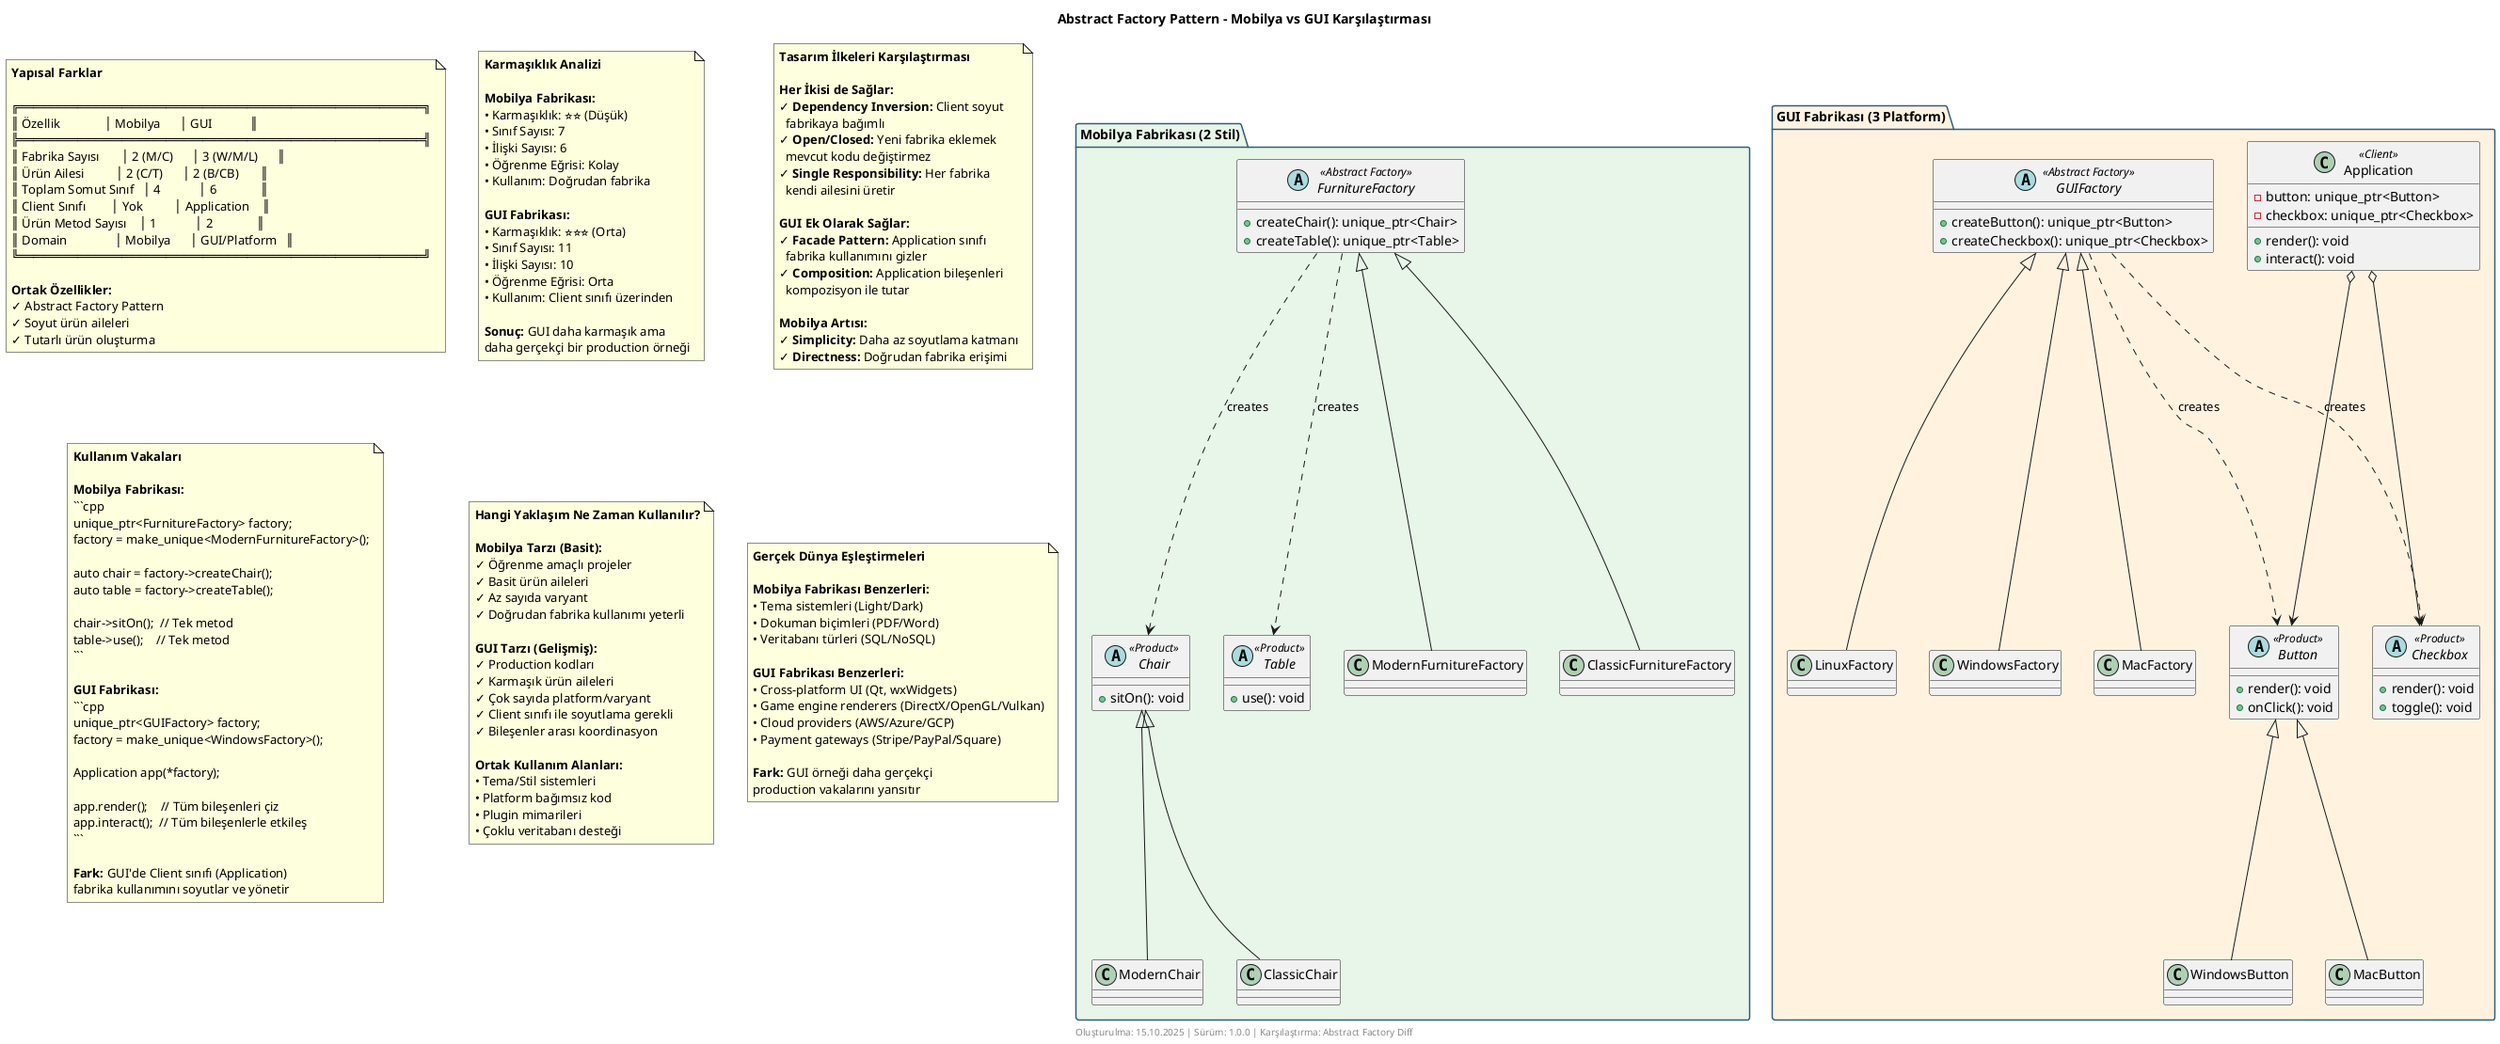 @startuml abstract-factory-comparison-diff
/'
 * @file abstract-factory-comparison-diff.puml
 * @brief mobilya ve GUI fabrikalarının karşılaştırmalı analizi
 * @author Muhammed Kayra Bulut
 * @date 15.10.2025
 * @version 1.0.0
 * 
 * @description bu diyagram iki farklı abstract factory uygulamasını
 *              yan yana karşılaştırır ve aralarındaki yapısal farkları,
 *              benzerlikleri ve kullanım vakalarını gösterir
 * 
 * @pattern Abstract Factory (Creational)
 * @comparison Furniture Factory vs GUI Factory
 '/

title Abstract Factory Pattern - Mobilya vs GUI Karşılaştırması

skinparam backgroundColor #FFFFFF
skinparam shadowing false

skinparam package {
    BackgroundColor #E8F4F8
    BorderColor #2C5F7C
}

' ========== Mobilya Fabrikası Yapısı ==========

package "Mobilya Fabrikası (2 Stil)" #E8F5E9 {
    
    abstract class "FurnitureFactory" as FF1 <<Abstract Factory>> {
        + createChair(): unique_ptr<Chair>
        + createTable(): unique_ptr<Table>
    }
    
    abstract class "Chair" as CH1 <<Product>> {
        + sitOn(): void
    }
    
    abstract class "Table" as TB1 <<Product>> {
        + use(): void
    }
    
    class "ModernFurnitureFactory" as MFF {
    }
    
    class "ClassicFurnitureFactory" as CFF {
    }
    
    class "ModernChair" as MC {
    }
    
    class "ClassicChair" as CC {
    }
    
    FF1 <|-- MFF
    FF1 <|-- CFF
    CH1 <|-- MC
    CH1 <|-- CC
    
    FF1 ..> CH1 : creates
    FF1 ..> TB1 : creates
}

' ========== GUI Fabrikası Yapısı ==========

package "GUI Fabrikası (3 Platform)" #FFF3E0 {
    
    abstract class "GUIFactory" as GF1 <<Abstract Factory>> {
        + createButton(): unique_ptr<Button>
        + createCheckbox(): unique_ptr<Checkbox>
    }
    
    abstract class "Button" as BT1 <<Product>> {
        + render(): void
        + onClick(): void
    }
    
    abstract class "Checkbox" as CB1 <<Product>> {
        + render(): void
        + toggle(): void
    }
    
    class "WindowsFactory" as WF {
    }
    
    class "MacFactory" as MF {
    }
    
    class "LinuxFactory" as LF {
    }
    
    class "WindowsButton" as WB {
    }
    
    class "MacButton" as MB {
    }
    
    GF1 <|-- WF
    GF1 <|-- MF
    GF1 <|-- LF
    BT1 <|-- WB
    BT1 <|-- MB
    
    GF1 ..> BT1 : creates
    GF1 ..> CB1 : creates
    
    class "Application" as APP <<Client>> {
        - button: unique_ptr<Button>
        - checkbox: unique_ptr<Checkbox>
        + render(): void
        + interact(): void
    }
    
    APP o--> BT1
    APP o--> CB1
}

' ========== Karşılaştırma Notları ==========

note as StructuralDiff
  **Yapısal Farklar**
  
  ╔═══════════════════════════════════════════════════════╗
  ║ Özellik              │ Mobilya      │ GUI            ║
  ╠═══════════════════════════════════════════════════════╣
  ║ Fabrika Sayısı       │ 2 (M/C)      │ 3 (W/M/L)      ║
  ║ Ürün Ailesi          │ 2 (C/T)      │ 2 (B/CB)       ║
  ║ Toplam Somut Sınıf   │ 4            │ 6              ║
  ║ Client Sınıfı        │ Yok          │ Application    ║
  ║ Ürün Metod Sayısı    │ 1            │ 2              ║
  ║ Domain               │ Mobilya      │ GUI/Platform   ║
  ╚═══════════════════════════════════════════════════════╝
  
  **Ortak Özellikler:**
  ✓ Abstract Factory Pattern
  ✓ Soyut ürün aileleri
  ✓ Tutarlı ürün oluşturma
end note

note as UsageDiff
  **Kullanım Vakaları**
  
  **Mobilya Fabrikası:**
  ```cpp
  unique_ptr<FurnitureFactory> factory;
  factory = make_unique<ModernFurnitureFactory>();
  
  auto chair = factory->createChair();
  auto table = factory->createTable();
  
  chair->sitOn();  // Tek metod
  table->use();    // Tek metod
  ```
  
  **GUI Fabrikası:**
  ```cpp
  unique_ptr<GUIFactory> factory;
  factory = make_unique<WindowsFactory>();
  
  Application app(*factory);
  
  app.render();    // Tüm bileşenleri çiz
  app.interact();  // Tüm bileşenlerle etkileş
  ```
  
  **Fark:** GUI'de Client sınıfı (Application)
  fabrika kullanımını soyutlar ve yönetir
end note

note as ComplexityAnalysis
  **Karmaşıklık Analizi**
  
  **Mobilya Fabrikası:**
  • Karmaşıklık: ⭐⭐ (Düşük)
  • Sınıf Sayısı: 7
  • İlişki Sayısı: 6
  • Öğrenme Eğrisi: Kolay
  • Kullanım: Doğrudan fabrika
  
  **GUI Fabrikası:**
  • Karmaşıklık: ⭐⭐⭐ (Orta)
  • Sınıf Sayısı: 11
  • İlişki Sayısı: 10
  • Öğrenme Eğrisi: Orta
  • Kullanım: Client sınıfı üzerinden
  
  **Sonuç:** GUI daha karmaşık ama
  daha gerçekçi bir production örneği
end note

note as WhenToUse
  **Hangi Yaklaşım Ne Zaman Kullanılır?**
  
  **Mobilya Tarzı (Basit):**
  ✓ Öğrenme amaçlı projeler
  ✓ Basit ürün aileleri
  ✓ Az sayıda varyant
  ✓ Doğrudan fabrika kullanımı yeterli
  
  **GUI Tarzı (Gelişmiş):**
  ✓ Production kodları
  ✓ Karmaşık ürün aileleri
  ✓ Çok sayıda platform/varyant
  ✓ Client sınıfı ile soyutlama gerekli
  ✓ Bileşenler arası koordinasyon
  
  **Ortak Kullanım Alanları:**
  • Tema/Stil sistemleri
  • Platform bağımsız kod
  • Plugin mimarileri
  • Çoklu veritabanı desteği
end note

note as DesignPrinciples
  **Tasarım İlkeleri Karşılaştırması**
  
  **Her İkisi de Sağlar:**
  ✓ **Dependency Inversion:** Client soyut
    fabrikaya bağımlı
  ✓ **Open/Closed:** Yeni fabrika eklemek
    mevcut kodu değiştirmez
  ✓ **Single Responsibility:** Her fabrika
    kendi ailesini üretir
  
  **GUI Ek Olarak Sağlar:**
  ✓ **Facade Pattern:** Application sınıfı
    fabrika kullanımını gizler
  ✓ **Composition:** Application bileşenleri
    kompozisyon ile tutar
  
  **Mobilya Artısı:**
  ✓ **Simplicity:** Daha az soyutlama katmanı
  ✓ **Directness:** Doğrudan fabrika erişimi
end note

note as RealWorldMapping
  **Gerçek Dünya Eşleştirmeleri**
  
  **Mobilya Fabrikası Benzerleri:**
  • Tema sistemleri (Light/Dark)
  • Dokuman biçimleri (PDF/Word)
  • Veritabanı türleri (SQL/NoSQL)
  
  **GUI Fabrikası Benzerleri:**
  • Cross-platform UI (Qt, wxWidgets)
  • Game engine renderers (DirectX/OpenGL/Vulkan)
  • Cloud providers (AWS/Azure/GCP)
  • Payment gateways (Stripe/PayPal/Square)
  
  **Fark:** GUI örneği daha gerçekçi
  production vakalarını yansıtır
end note

StructuralDiff -[hidden]- UsageDiff
ComplexityAnalysis -[hidden]- WhenToUse
DesignPrinciples -[hidden]- RealWorldMapping

footer Oluşturulma: 15.10.2025 | Sürüm: 1.0.0 | Karşılaştırma: Abstract Factory Diff

@enduml